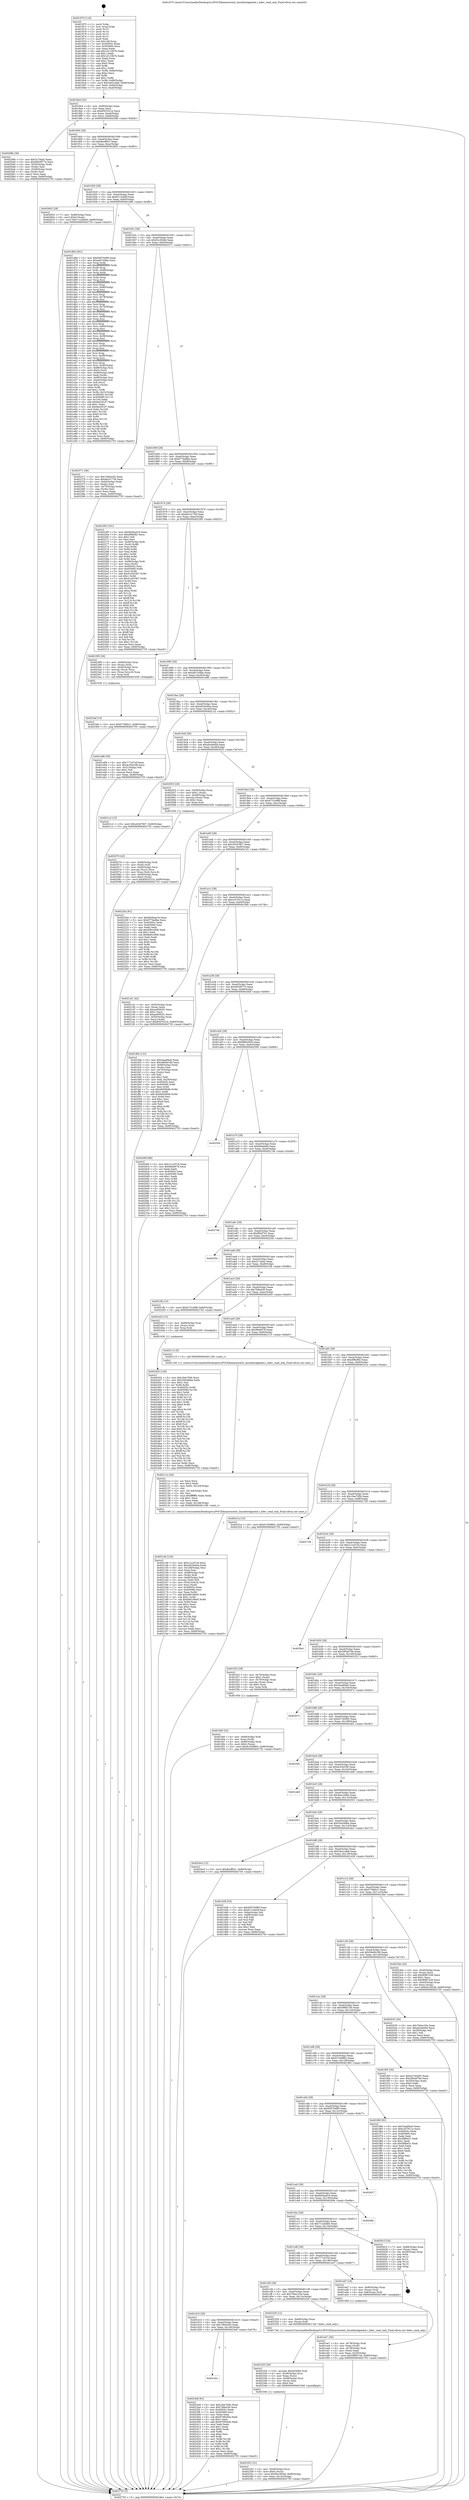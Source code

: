 digraph "0x401870" {
  label = "0x401870 (/mnt/c/Users/mathe/Desktop/tcc/POCII/binaries/extr_linuxblockgenhd.c_bdev_read_only_Final-ollvm.out::main(0))"
  labelloc = "t"
  node[shape=record]

  Entry [label="",width=0.3,height=0.3,shape=circle,fillcolor=black,style=filled]
  "0x4018e4" [label="{
     0x4018e4 [32]\l
     | [instrs]\l
     &nbsp;&nbsp;0x4018e4 \<+6\>: mov -0x90(%rbp),%eax\l
     &nbsp;&nbsp;0x4018ea \<+2\>: mov %eax,%ecx\l
     &nbsp;&nbsp;0x4018ec \<+6\>: sub $0x8503321b,%ecx\l
     &nbsp;&nbsp;0x4018f2 \<+6\>: mov %eax,-0xa4(%rbp)\l
     &nbsp;&nbsp;0x4018f8 \<+6\>: mov %ecx,-0xa8(%rbp)\l
     &nbsp;&nbsp;0x4018fe \<+6\>: je 000000000040209b \<main+0x82b\>\l
  }"]
  "0x40209b" [label="{
     0x40209b [36]\l
     | [instrs]\l
     &nbsp;&nbsp;0x40209b \<+5\>: mov $0x2c74adc,%eax\l
     &nbsp;&nbsp;0x4020a0 \<+5\>: mov $0xe654977e,%ecx\l
     &nbsp;&nbsp;0x4020a5 \<+4\>: mov -0x50(%rbp),%rdx\l
     &nbsp;&nbsp;0x4020a9 \<+2\>: mov (%rdx),%esi\l
     &nbsp;&nbsp;0x4020ab \<+4\>: mov -0x58(%rbp),%rdx\l
     &nbsp;&nbsp;0x4020af \<+2\>: cmp (%rdx),%esi\l
     &nbsp;&nbsp;0x4020b1 \<+3\>: cmovl %ecx,%eax\l
     &nbsp;&nbsp;0x4020b4 \<+6\>: mov %eax,-0x90(%rbp)\l
     &nbsp;&nbsp;0x4020ba \<+5\>: jmp 0000000000402755 \<main+0xee5\>\l
  }"]
  "0x401904" [label="{
     0x401904 [28]\l
     | [instrs]\l
     &nbsp;&nbsp;0x401904 \<+5\>: jmp 0000000000401909 \<main+0x99\>\l
     &nbsp;&nbsp;0x401909 \<+6\>: mov -0xa4(%rbp),%eax\l
     &nbsp;&nbsp;0x40190f \<+5\>: sub $0x8ecff5e1,%eax\l
     &nbsp;&nbsp;0x401914 \<+6\>: mov %eax,-0xac(%rbp)\l
     &nbsp;&nbsp;0x40191a \<+6\>: je 0000000000402603 \<main+0xd93\>\l
  }"]
  Exit [label="",width=0.3,height=0.3,shape=circle,fillcolor=black,style=filled,peripheries=2]
  "0x402603" [label="{
     0x402603 [28]\l
     | [instrs]\l
     &nbsp;&nbsp;0x402603 \<+7\>: mov -0x88(%rbp),%rax\l
     &nbsp;&nbsp;0x40260a \<+6\>: movl $0x0,(%rax)\l
     &nbsp;&nbsp;0x402610 \<+10\>: movl $0x71c2bb83,-0x90(%rbp)\l
     &nbsp;&nbsp;0x40261a \<+5\>: jmp 0000000000402755 \<main+0xee5\>\l
  }"]
  "0x401920" [label="{
     0x401920 [28]\l
     | [instrs]\l
     &nbsp;&nbsp;0x401920 \<+5\>: jmp 0000000000401925 \<main+0xb5\>\l
     &nbsp;&nbsp;0x401925 \<+6\>: mov -0xa4(%rbp),%eax\l
     &nbsp;&nbsp;0x40192b \<+5\>: sub $0x9115de0f,%eax\l
     &nbsp;&nbsp;0x401930 \<+6\>: mov %eax,-0xb0(%rbp)\l
     &nbsp;&nbsp;0x401936 \<+6\>: je 0000000000401d6b \<main+0x4fb\>\l
  }"]
  "0x402452" [label="{
     0x402452 [145]\l
     | [instrs]\l
     &nbsp;&nbsp;0x402452 \<+5\>: mov $0x1faa700b,%ecx\l
     &nbsp;&nbsp;0x402457 \<+5\>: mov $0x53dc9dba,%edx\l
     &nbsp;&nbsp;0x40245c \<+3\>: mov $0x1,%sil\l
     &nbsp;&nbsp;0x40245f \<+3\>: xor %r8d,%r8d\l
     &nbsp;&nbsp;0x402462 \<+8\>: mov 0x40505c,%r9d\l
     &nbsp;&nbsp;0x40246a \<+8\>: mov 0x405060,%r10d\l
     &nbsp;&nbsp;0x402472 \<+4\>: sub $0x1,%r8d\l
     &nbsp;&nbsp;0x402476 \<+3\>: mov %r9d,%r11d\l
     &nbsp;&nbsp;0x402479 \<+3\>: add %r8d,%r11d\l
     &nbsp;&nbsp;0x40247c \<+4\>: imul %r11d,%r9d\l
     &nbsp;&nbsp;0x402480 \<+4\>: and $0x1,%r9d\l
     &nbsp;&nbsp;0x402484 \<+4\>: cmp $0x0,%r9d\l
     &nbsp;&nbsp;0x402488 \<+3\>: sete %bl\l
     &nbsp;&nbsp;0x40248b \<+4\>: cmp $0xa,%r10d\l
     &nbsp;&nbsp;0x40248f \<+4\>: setl %r14b\l
     &nbsp;&nbsp;0x402493 \<+3\>: mov %bl,%r15b\l
     &nbsp;&nbsp;0x402496 \<+4\>: xor $0xff,%r15b\l
     &nbsp;&nbsp;0x40249a \<+3\>: mov %r14b,%r12b\l
     &nbsp;&nbsp;0x40249d \<+4\>: xor $0xff,%r12b\l
     &nbsp;&nbsp;0x4024a1 \<+4\>: xor $0x0,%sil\l
     &nbsp;&nbsp;0x4024a5 \<+3\>: mov %r15b,%r13b\l
     &nbsp;&nbsp;0x4024a8 \<+4\>: and $0x0,%r13b\l
     &nbsp;&nbsp;0x4024ac \<+3\>: and %sil,%bl\l
     &nbsp;&nbsp;0x4024af \<+3\>: mov %r12b,%al\l
     &nbsp;&nbsp;0x4024b2 \<+2\>: and $0x0,%al\l
     &nbsp;&nbsp;0x4024b4 \<+3\>: and %sil,%r14b\l
     &nbsp;&nbsp;0x4024b7 \<+3\>: or %bl,%r13b\l
     &nbsp;&nbsp;0x4024ba \<+3\>: or %r14b,%al\l
     &nbsp;&nbsp;0x4024bd \<+3\>: xor %al,%r13b\l
     &nbsp;&nbsp;0x4024c0 \<+3\>: or %r12b,%r15b\l
     &nbsp;&nbsp;0x4024c3 \<+4\>: xor $0xff,%r15b\l
     &nbsp;&nbsp;0x4024c7 \<+4\>: or $0x0,%sil\l
     &nbsp;&nbsp;0x4024cb \<+3\>: and %sil,%r15b\l
     &nbsp;&nbsp;0x4024ce \<+3\>: or %r15b,%r13b\l
     &nbsp;&nbsp;0x4024d1 \<+4\>: test $0x1,%r13b\l
     &nbsp;&nbsp;0x4024d5 \<+3\>: cmovne %edx,%ecx\l
     &nbsp;&nbsp;0x4024d8 \<+6\>: mov %ecx,-0x90(%rbp)\l
     &nbsp;&nbsp;0x4024de \<+5\>: jmp 0000000000402755 \<main+0xee5\>\l
  }"]
  "0x401d6b" [label="{
     0x401d6b [301]\l
     | [instrs]\l
     &nbsp;&nbsp;0x401d6b \<+5\>: mov $0x65670d99,%eax\l
     &nbsp;&nbsp;0x401d70 \<+5\>: mov $0xa837d4be,%ecx\l
     &nbsp;&nbsp;0x401d75 \<+3\>: mov %rsp,%rdx\l
     &nbsp;&nbsp;0x401d78 \<+4\>: add $0xfffffffffffffff0,%rdx\l
     &nbsp;&nbsp;0x401d7c \<+3\>: mov %rdx,%rsp\l
     &nbsp;&nbsp;0x401d7f \<+7\>: mov %rdx,-0x88(%rbp)\l
     &nbsp;&nbsp;0x401d86 \<+3\>: mov %rsp,%rdx\l
     &nbsp;&nbsp;0x401d89 \<+4\>: add $0xfffffffffffffff0,%rdx\l
     &nbsp;&nbsp;0x401d8d \<+3\>: mov %rdx,%rsp\l
     &nbsp;&nbsp;0x401d90 \<+3\>: mov %rsp,%rsi\l
     &nbsp;&nbsp;0x401d93 \<+4\>: add $0xfffffffffffffff0,%rsi\l
     &nbsp;&nbsp;0x401d97 \<+3\>: mov %rsi,%rsp\l
     &nbsp;&nbsp;0x401d9a \<+4\>: mov %rsi,-0x80(%rbp)\l
     &nbsp;&nbsp;0x401d9e \<+3\>: mov %rsp,%rsi\l
     &nbsp;&nbsp;0x401da1 \<+4\>: add $0xfffffffffffffff0,%rsi\l
     &nbsp;&nbsp;0x401da5 \<+3\>: mov %rsi,%rsp\l
     &nbsp;&nbsp;0x401da8 \<+4\>: mov %rsi,-0x78(%rbp)\l
     &nbsp;&nbsp;0x401dac \<+3\>: mov %rsp,%rsi\l
     &nbsp;&nbsp;0x401daf \<+4\>: add $0xfffffffffffffff0,%rsi\l
     &nbsp;&nbsp;0x401db3 \<+3\>: mov %rsi,%rsp\l
     &nbsp;&nbsp;0x401db6 \<+4\>: mov %rsi,-0x70(%rbp)\l
     &nbsp;&nbsp;0x401dba \<+3\>: mov %rsp,%rsi\l
     &nbsp;&nbsp;0x401dbd \<+4\>: add $0xfffffffffffffff0,%rsi\l
     &nbsp;&nbsp;0x401dc1 \<+3\>: mov %rsi,%rsp\l
     &nbsp;&nbsp;0x401dc4 \<+4\>: mov %rsi,-0x68(%rbp)\l
     &nbsp;&nbsp;0x401dc8 \<+3\>: mov %rsp,%rsi\l
     &nbsp;&nbsp;0x401dcb \<+4\>: add $0xfffffffffffffff0,%rsi\l
     &nbsp;&nbsp;0x401dcf \<+3\>: mov %rsi,%rsp\l
     &nbsp;&nbsp;0x401dd2 \<+4\>: mov %rsi,-0x60(%rbp)\l
     &nbsp;&nbsp;0x401dd6 \<+3\>: mov %rsp,%rsi\l
     &nbsp;&nbsp;0x401dd9 \<+4\>: add $0xfffffffffffffff0,%rsi\l
     &nbsp;&nbsp;0x401ddd \<+3\>: mov %rsi,%rsp\l
     &nbsp;&nbsp;0x401de0 \<+4\>: mov %rsi,-0x58(%rbp)\l
     &nbsp;&nbsp;0x401de4 \<+3\>: mov %rsp,%rsi\l
     &nbsp;&nbsp;0x401de7 \<+4\>: add $0xfffffffffffffff0,%rsi\l
     &nbsp;&nbsp;0x401deb \<+3\>: mov %rsi,%rsp\l
     &nbsp;&nbsp;0x401dee \<+4\>: mov %rsi,-0x50(%rbp)\l
     &nbsp;&nbsp;0x401df2 \<+3\>: mov %rsp,%rsi\l
     &nbsp;&nbsp;0x401df5 \<+4\>: add $0xfffffffffffffff0,%rsi\l
     &nbsp;&nbsp;0x401df9 \<+3\>: mov %rsi,%rsp\l
     &nbsp;&nbsp;0x401dfc \<+4\>: mov %rsi,-0x48(%rbp)\l
     &nbsp;&nbsp;0x401e00 \<+3\>: mov %rsp,%rsi\l
     &nbsp;&nbsp;0x401e03 \<+4\>: add $0xfffffffffffffff0,%rsi\l
     &nbsp;&nbsp;0x401e07 \<+3\>: mov %rsi,%rsp\l
     &nbsp;&nbsp;0x401e0a \<+4\>: mov %rsi,-0x40(%rbp)\l
     &nbsp;&nbsp;0x401e0e \<+7\>: mov -0x88(%rbp),%rsi\l
     &nbsp;&nbsp;0x401e15 \<+6\>: movl $0x0,(%rsi)\l
     &nbsp;&nbsp;0x401e1b \<+6\>: mov -0x94(%rbp),%edi\l
     &nbsp;&nbsp;0x401e21 \<+2\>: mov %edi,(%rdx)\l
     &nbsp;&nbsp;0x401e23 \<+4\>: mov -0x80(%rbp),%rsi\l
     &nbsp;&nbsp;0x401e27 \<+7\>: mov -0xa0(%rbp),%r8\l
     &nbsp;&nbsp;0x401e2e \<+3\>: mov %r8,(%rsi)\l
     &nbsp;&nbsp;0x401e31 \<+3\>: cmpl $0x2,(%rdx)\l
     &nbsp;&nbsp;0x401e34 \<+4\>: setne %r9b\l
     &nbsp;&nbsp;0x401e38 \<+4\>: and $0x1,%r9b\l
     &nbsp;&nbsp;0x401e3c \<+4\>: mov %r9b,-0x31(%rbp)\l
     &nbsp;&nbsp;0x401e40 \<+8\>: mov 0x40505c,%r10d\l
     &nbsp;&nbsp;0x401e48 \<+8\>: mov 0x405060,%r11d\l
     &nbsp;&nbsp;0x401e50 \<+3\>: mov %r10d,%ebx\l
     &nbsp;&nbsp;0x401e53 \<+6\>: add $0xfee291d7,%ebx\l
     &nbsp;&nbsp;0x401e59 \<+3\>: sub $0x1,%ebx\l
     &nbsp;&nbsp;0x401e5c \<+6\>: sub $0xfee291d7,%ebx\l
     &nbsp;&nbsp;0x401e62 \<+4\>: imul %ebx,%r10d\l
     &nbsp;&nbsp;0x401e66 \<+4\>: and $0x1,%r10d\l
     &nbsp;&nbsp;0x401e6a \<+4\>: cmp $0x0,%r10d\l
     &nbsp;&nbsp;0x401e6e \<+4\>: sete %r9b\l
     &nbsp;&nbsp;0x401e72 \<+4\>: cmp $0xa,%r11d\l
     &nbsp;&nbsp;0x401e76 \<+4\>: setl %r14b\l
     &nbsp;&nbsp;0x401e7a \<+3\>: mov %r9b,%r15b\l
     &nbsp;&nbsp;0x401e7d \<+3\>: and %r14b,%r15b\l
     &nbsp;&nbsp;0x401e80 \<+3\>: xor %r14b,%r9b\l
     &nbsp;&nbsp;0x401e83 \<+3\>: or %r9b,%r15b\l
     &nbsp;&nbsp;0x401e86 \<+4\>: test $0x1,%r15b\l
     &nbsp;&nbsp;0x401e8a \<+3\>: cmovne %ecx,%eax\l
     &nbsp;&nbsp;0x401e8d \<+6\>: mov %eax,-0x90(%rbp)\l
     &nbsp;&nbsp;0x401e93 \<+5\>: jmp 0000000000402755 \<main+0xee5\>\l
  }"]
  "0x40193c" [label="{
     0x40193c [28]\l
     | [instrs]\l
     &nbsp;&nbsp;0x40193c \<+5\>: jmp 0000000000401941 \<main+0xd1\>\l
     &nbsp;&nbsp;0x401941 \<+6\>: mov -0xa4(%rbp),%eax\l
     &nbsp;&nbsp;0x401947 \<+5\>: sub $0x92c3f2dd,%eax\l
     &nbsp;&nbsp;0x40194c \<+6\>: mov %eax,-0xb4(%rbp)\l
     &nbsp;&nbsp;0x401952 \<+6\>: je 0000000000402371 \<main+0xb01\>\l
  }"]
  "0x401d2c" [label="{
     0x401d2c\l
  }", style=dashed]
  "0x402371" [label="{
     0x402371 [36]\l
     | [instrs]\l
     &nbsp;&nbsp;0x402371 \<+5\>: mov $0x7df44c65,%eax\l
     &nbsp;&nbsp;0x402376 \<+5\>: mov $0x9ec51739,%ecx\l
     &nbsp;&nbsp;0x40237b \<+4\>: mov -0x40(%rbp),%rdx\l
     &nbsp;&nbsp;0x40237f \<+2\>: mov (%rdx),%esi\l
     &nbsp;&nbsp;0x402381 \<+4\>: mov -0x70(%rbp),%rdx\l
     &nbsp;&nbsp;0x402385 \<+2\>: cmp (%rdx),%esi\l
     &nbsp;&nbsp;0x402387 \<+3\>: cmovl %ecx,%eax\l
     &nbsp;&nbsp;0x40238a \<+6\>: mov %eax,-0x90(%rbp)\l
     &nbsp;&nbsp;0x402390 \<+5\>: jmp 0000000000402755 \<main+0xee5\>\l
  }"]
  "0x401958" [label="{
     0x401958 [28]\l
     | [instrs]\l
     &nbsp;&nbsp;0x401958 \<+5\>: jmp 000000000040195d \<main+0xed\>\l
     &nbsp;&nbsp;0x40195d \<+6\>: mov -0xa4(%rbp),%eax\l
     &nbsp;&nbsp;0x401963 \<+5\>: sub $0x977ba8be,%eax\l
     &nbsp;&nbsp;0x401968 \<+6\>: mov %eax,-0xb8(%rbp)\l
     &nbsp;&nbsp;0x40196e \<+6\>: je 0000000000402265 \<main+0x9f5\>\l
  }"]
  "0x4023e8" [label="{
     0x4023e8 [91]\l
     | [instrs]\l
     &nbsp;&nbsp;0x4023e8 \<+5\>: mov $0x1faa700b,%eax\l
     &nbsp;&nbsp;0x4023ed \<+5\>: mov $0x7b8e436,%ecx\l
     &nbsp;&nbsp;0x4023f2 \<+7\>: mov 0x40505c,%edx\l
     &nbsp;&nbsp;0x4023f9 \<+7\>: mov 0x405060,%esi\l
     &nbsp;&nbsp;0x402400 \<+2\>: mov %edx,%edi\l
     &nbsp;&nbsp;0x402402 \<+6\>: sub $0x8709c65e,%edi\l
     &nbsp;&nbsp;0x402408 \<+3\>: sub $0x1,%edi\l
     &nbsp;&nbsp;0x40240b \<+6\>: add $0x8709c65e,%edi\l
     &nbsp;&nbsp;0x402411 \<+3\>: imul %edi,%edx\l
     &nbsp;&nbsp;0x402414 \<+3\>: and $0x1,%edx\l
     &nbsp;&nbsp;0x402417 \<+3\>: cmp $0x0,%edx\l
     &nbsp;&nbsp;0x40241a \<+4\>: sete %r8b\l
     &nbsp;&nbsp;0x40241e \<+3\>: cmp $0xa,%esi\l
     &nbsp;&nbsp;0x402421 \<+4\>: setl %r9b\l
     &nbsp;&nbsp;0x402425 \<+3\>: mov %r8b,%r10b\l
     &nbsp;&nbsp;0x402428 \<+3\>: and %r9b,%r10b\l
     &nbsp;&nbsp;0x40242b \<+3\>: xor %r9b,%r8b\l
     &nbsp;&nbsp;0x40242e \<+3\>: or %r8b,%r10b\l
     &nbsp;&nbsp;0x402431 \<+4\>: test $0x1,%r10b\l
     &nbsp;&nbsp;0x402435 \<+3\>: cmovne %ecx,%eax\l
     &nbsp;&nbsp;0x402438 \<+6\>: mov %eax,-0x90(%rbp)\l
     &nbsp;&nbsp;0x40243e \<+5\>: jmp 0000000000402755 \<main+0xee5\>\l
  }"]
  "0x402265" [label="{
     0x402265 [181]\l
     | [instrs]\l
     &nbsp;&nbsp;0x402265 \<+5\>: mov $0x6b5ba418,%eax\l
     &nbsp;&nbsp;0x40226a \<+5\>: mov $0xd98cf92,%ecx\l
     &nbsp;&nbsp;0x40226f \<+2\>: mov $0x1,%dl\l
     &nbsp;&nbsp;0x402271 \<+2\>: xor %esi,%esi\l
     &nbsp;&nbsp;0x402273 \<+4\>: mov -0x60(%rbp),%rdi\l
     &nbsp;&nbsp;0x402277 \<+3\>: mov (%rdi),%r8d\l
     &nbsp;&nbsp;0x40227a \<+3\>: mov %esi,%r9d\l
     &nbsp;&nbsp;0x40227d \<+3\>: sub %r8d,%r9d\l
     &nbsp;&nbsp;0x402280 \<+3\>: mov %esi,%r8d\l
     &nbsp;&nbsp;0x402283 \<+4\>: sub $0x1,%r8d\l
     &nbsp;&nbsp;0x402287 \<+3\>: add %r8d,%r9d\l
     &nbsp;&nbsp;0x40228a \<+3\>: sub %r9d,%esi\l
     &nbsp;&nbsp;0x40228d \<+4\>: mov -0x60(%rbp),%rdi\l
     &nbsp;&nbsp;0x402291 \<+2\>: mov %esi,(%rdi)\l
     &nbsp;&nbsp;0x402293 \<+7\>: mov 0x40505c,%esi\l
     &nbsp;&nbsp;0x40229a \<+8\>: mov 0x405060,%r8d\l
     &nbsp;&nbsp;0x4022a2 \<+3\>: mov %esi,%r9d\l
     &nbsp;&nbsp;0x4022a5 \<+7\>: add $0x41e033b7,%r9d\l
     &nbsp;&nbsp;0x4022ac \<+4\>: sub $0x1,%r9d\l
     &nbsp;&nbsp;0x4022b0 \<+7\>: sub $0x41e033b7,%r9d\l
     &nbsp;&nbsp;0x4022b7 \<+4\>: imul %r9d,%esi\l
     &nbsp;&nbsp;0x4022bb \<+3\>: and $0x1,%esi\l
     &nbsp;&nbsp;0x4022be \<+3\>: cmp $0x0,%esi\l
     &nbsp;&nbsp;0x4022c1 \<+4\>: sete %r10b\l
     &nbsp;&nbsp;0x4022c5 \<+4\>: cmp $0xa,%r8d\l
     &nbsp;&nbsp;0x4022c9 \<+4\>: setl %r11b\l
     &nbsp;&nbsp;0x4022cd \<+3\>: mov %r10b,%bl\l
     &nbsp;&nbsp;0x4022d0 \<+3\>: xor $0xff,%bl\l
     &nbsp;&nbsp;0x4022d3 \<+3\>: mov %r11b,%r14b\l
     &nbsp;&nbsp;0x4022d6 \<+4\>: xor $0xff,%r14b\l
     &nbsp;&nbsp;0x4022da \<+3\>: xor $0x0,%dl\l
     &nbsp;&nbsp;0x4022dd \<+3\>: mov %bl,%r15b\l
     &nbsp;&nbsp;0x4022e0 \<+4\>: and $0x0,%r15b\l
     &nbsp;&nbsp;0x4022e4 \<+3\>: and %dl,%r10b\l
     &nbsp;&nbsp;0x4022e7 \<+3\>: mov %r14b,%r12b\l
     &nbsp;&nbsp;0x4022ea \<+4\>: and $0x0,%r12b\l
     &nbsp;&nbsp;0x4022ee \<+3\>: and %dl,%r11b\l
     &nbsp;&nbsp;0x4022f1 \<+3\>: or %r10b,%r15b\l
     &nbsp;&nbsp;0x4022f4 \<+3\>: or %r11b,%r12b\l
     &nbsp;&nbsp;0x4022f7 \<+3\>: xor %r12b,%r15b\l
     &nbsp;&nbsp;0x4022fa \<+3\>: or %r14b,%bl\l
     &nbsp;&nbsp;0x4022fd \<+3\>: xor $0xff,%bl\l
     &nbsp;&nbsp;0x402300 \<+3\>: or $0x0,%dl\l
     &nbsp;&nbsp;0x402303 \<+2\>: and %dl,%bl\l
     &nbsp;&nbsp;0x402305 \<+3\>: or %bl,%r15b\l
     &nbsp;&nbsp;0x402308 \<+4\>: test $0x1,%r15b\l
     &nbsp;&nbsp;0x40230c \<+3\>: cmovne %ecx,%eax\l
     &nbsp;&nbsp;0x40230f \<+6\>: mov %eax,-0x90(%rbp)\l
     &nbsp;&nbsp;0x402315 \<+5\>: jmp 0000000000402755 \<main+0xee5\>\l
  }"]
  "0x401974" [label="{
     0x401974 [28]\l
     | [instrs]\l
     &nbsp;&nbsp;0x401974 \<+5\>: jmp 0000000000401979 \<main+0x109\>\l
     &nbsp;&nbsp;0x401979 \<+6\>: mov -0xa4(%rbp),%eax\l
     &nbsp;&nbsp;0x40197f \<+5\>: sub $0x9ec51739,%eax\l
     &nbsp;&nbsp;0x401984 \<+6\>: mov %eax,-0xbc(%rbp)\l
     &nbsp;&nbsp;0x40198a \<+6\>: je 0000000000402395 \<main+0xb25\>\l
  }"]
  "0x4023af" [label="{
     0x4023af [15]\l
     | [instrs]\l
     &nbsp;&nbsp;0x4023af \<+10\>: movl $0x573febc1,-0x90(%rbp)\l
     &nbsp;&nbsp;0x4023b9 \<+5\>: jmp 0000000000402755 \<main+0xee5\>\l
  }"]
  "0x402395" [label="{
     0x402395 [26]\l
     | [instrs]\l
     &nbsp;&nbsp;0x402395 \<+4\>: mov -0x68(%rbp),%rax\l
     &nbsp;&nbsp;0x402399 \<+3\>: mov (%rax),%rax\l
     &nbsp;&nbsp;0x40239c \<+4\>: mov -0x40(%rbp),%rcx\l
     &nbsp;&nbsp;0x4023a0 \<+3\>: movslq (%rcx),%rcx\l
     &nbsp;&nbsp;0x4023a3 \<+4\>: mov (%rax,%rcx,8),%rax\l
     &nbsp;&nbsp;0x4023a7 \<+3\>: mov %rax,%rdi\l
     &nbsp;&nbsp;0x4023aa \<+5\>: call 0000000000401030 \<free@plt\>\l
     | [calls]\l
     &nbsp;&nbsp;0x401030 \{1\} (unknown)\l
  }"]
  "0x401990" [label="{
     0x401990 [28]\l
     | [instrs]\l
     &nbsp;&nbsp;0x401990 \<+5\>: jmp 0000000000401995 \<main+0x125\>\l
     &nbsp;&nbsp;0x401995 \<+6\>: mov -0xa4(%rbp),%eax\l
     &nbsp;&nbsp;0x40199b \<+5\>: sub $0xa837d4be,%eax\l
     &nbsp;&nbsp;0x4019a0 \<+6\>: mov %eax,-0xc0(%rbp)\l
     &nbsp;&nbsp;0x4019a6 \<+6\>: je 0000000000401e98 \<main+0x628\>\l
  }"]
  "0x402352" [label="{
     0x402352 [31]\l
     | [instrs]\l
     &nbsp;&nbsp;0x402352 \<+4\>: mov -0x40(%rbp),%rcx\l
     &nbsp;&nbsp;0x402356 \<+6\>: movl $0x0,(%rcx)\l
     &nbsp;&nbsp;0x40235c \<+10\>: movl $0x92c3f2dd,-0x90(%rbp)\l
     &nbsp;&nbsp;0x402366 \<+6\>: mov %eax,-0x14c(%rbp)\l
     &nbsp;&nbsp;0x40236c \<+5\>: jmp 0000000000402755 \<main+0xee5\>\l
  }"]
  "0x401e98" [label="{
     0x401e98 [30]\l
     | [instrs]\l
     &nbsp;&nbsp;0x401e98 \<+5\>: mov $0x777cb7ef,%eax\l
     &nbsp;&nbsp;0x401e9d \<+5\>: mov $0x4c55e338,%ecx\l
     &nbsp;&nbsp;0x401ea2 \<+3\>: mov -0x31(%rbp),%dl\l
     &nbsp;&nbsp;0x401ea5 \<+3\>: test $0x1,%dl\l
     &nbsp;&nbsp;0x401ea8 \<+3\>: cmovne %ecx,%eax\l
     &nbsp;&nbsp;0x401eab \<+6\>: mov %eax,-0x90(%rbp)\l
     &nbsp;&nbsp;0x401eb1 \<+5\>: jmp 0000000000402755 \<main+0xee5\>\l
  }"]
  "0x4019ac" [label="{
     0x4019ac [28]\l
     | [instrs]\l
     &nbsp;&nbsp;0x4019ac \<+5\>: jmp 00000000004019b1 \<main+0x141\>\l
     &nbsp;&nbsp;0x4019b1 \<+6\>: mov -0xa4(%rbp),%eax\l
     &nbsp;&nbsp;0x4019b7 \<+5\>: sub $0xa925e64a,%eax\l
     &nbsp;&nbsp;0x4019bc \<+6\>: mov %eax,-0xc4(%rbp)\l
     &nbsp;&nbsp;0x4019c2 \<+6\>: je 00000000004021c2 \<main+0x952\>\l
  }"]
  "0x402335" [label="{
     0x402335 [29]\l
     | [instrs]\l
     &nbsp;&nbsp;0x402335 \<+10\>: movabs $0x4030b6,%rdi\l
     &nbsp;&nbsp;0x40233f \<+4\>: mov -0x48(%rbp),%rcx\l
     &nbsp;&nbsp;0x402343 \<+2\>: mov %eax,(%rcx)\l
     &nbsp;&nbsp;0x402345 \<+4\>: mov -0x48(%rbp),%rcx\l
     &nbsp;&nbsp;0x402349 \<+2\>: mov (%rcx),%esi\l
     &nbsp;&nbsp;0x40234b \<+2\>: mov $0x0,%al\l
     &nbsp;&nbsp;0x40234d \<+5\>: call 0000000000401040 \<printf@plt\>\l
     | [calls]\l
     &nbsp;&nbsp;0x401040 \{1\} (unknown)\l
  }"]
  "0x4021c2" [label="{
     0x4021c2 [15]\l
     | [instrs]\l
     &nbsp;&nbsp;0x4021c2 \<+10\>: movl $0xc63d7807,-0x90(%rbp)\l
     &nbsp;&nbsp;0x4021cc \<+5\>: jmp 0000000000402755 \<main+0xee5\>\l
  }"]
  "0x4019c8" [label="{
     0x4019c8 [28]\l
     | [instrs]\l
     &nbsp;&nbsp;0x4019c8 \<+5\>: jmp 00000000004019cd \<main+0x15d\>\l
     &nbsp;&nbsp;0x4019cd \<+6\>: mov -0xa4(%rbp),%eax\l
     &nbsp;&nbsp;0x4019d3 \<+5\>: sub $0xabce0e0d,%eax\l
     &nbsp;&nbsp;0x4019d8 \<+6\>: mov %eax,-0xc8(%rbp)\l
     &nbsp;&nbsp;0x4019de \<+6\>: je 0000000000402053 \<main+0x7e3\>\l
  }"]
  "0x401d10" [label="{
     0x401d10 [28]\l
     | [instrs]\l
     &nbsp;&nbsp;0x401d10 \<+5\>: jmp 0000000000401d15 \<main+0x4a5\>\l
     &nbsp;&nbsp;0x401d15 \<+6\>: mov -0xa4(%rbp),%eax\l
     &nbsp;&nbsp;0x401d1b \<+5\>: sub $0x7df44c65,%eax\l
     &nbsp;&nbsp;0x401d20 \<+6\>: mov %eax,-0x140(%rbp)\l
     &nbsp;&nbsp;0x401d26 \<+6\>: je 00000000004023e8 \<main+0xb78\>\l
  }"]
  "0x402053" [label="{
     0x402053 [29]\l
     | [instrs]\l
     &nbsp;&nbsp;0x402053 \<+4\>: mov -0x58(%rbp),%rax\l
     &nbsp;&nbsp;0x402057 \<+6\>: movl $0x1,(%rax)\l
     &nbsp;&nbsp;0x40205d \<+4\>: mov -0x58(%rbp),%rax\l
     &nbsp;&nbsp;0x402061 \<+3\>: movslq (%rax),%rax\l
     &nbsp;&nbsp;0x402064 \<+4\>: shl $0x2,%rax\l
     &nbsp;&nbsp;0x402068 \<+3\>: mov %rax,%rdi\l
     &nbsp;&nbsp;0x40206b \<+5\>: call 0000000000401050 \<malloc@plt\>\l
     | [calls]\l
     &nbsp;&nbsp;0x401050 \{1\} (unknown)\l
  }"]
  "0x4019e4" [label="{
     0x4019e4 [28]\l
     | [instrs]\l
     &nbsp;&nbsp;0x4019e4 \<+5\>: jmp 00000000004019e9 \<main+0x179\>\l
     &nbsp;&nbsp;0x4019e9 \<+6\>: mov -0xa4(%rbp),%eax\l
     &nbsp;&nbsp;0x4019ef \<+5\>: sub $0xb731e88f,%eax\l
     &nbsp;&nbsp;0x4019f4 \<+6\>: mov %eax,-0xcc(%rbp)\l
     &nbsp;&nbsp;0x4019fa \<+6\>: je 000000000040220a \<main+0x99a\>\l
  }"]
  "0x402329" [label="{
     0x402329 [12]\l
     | [instrs]\l
     &nbsp;&nbsp;0x402329 \<+4\>: mov -0x68(%rbp),%rax\l
     &nbsp;&nbsp;0x40232d \<+3\>: mov (%rax),%rdi\l
     &nbsp;&nbsp;0x402330 \<+5\>: call 00000000004017a0 \<bdev_read_only\>\l
     | [calls]\l
     &nbsp;&nbsp;0x4017a0 \{1\} (/mnt/c/Users/mathe/Desktop/tcc/POCII/binaries/extr_linuxblockgenhd.c_bdev_read_only_Final-ollvm.out::bdev_read_only)\l
  }"]
  "0x40220a" [label="{
     0x40220a [91]\l
     | [instrs]\l
     &nbsp;&nbsp;0x40220a \<+5\>: mov $0x6b5ba418,%eax\l
     &nbsp;&nbsp;0x40220f \<+5\>: mov $0x977ba8be,%ecx\l
     &nbsp;&nbsp;0x402214 \<+7\>: mov 0x40505c,%edx\l
     &nbsp;&nbsp;0x40221b \<+7\>: mov 0x405060,%esi\l
     &nbsp;&nbsp;0x402222 \<+2\>: mov %edx,%edi\l
     &nbsp;&nbsp;0x402224 \<+6\>: add $0x8d0cc906,%edi\l
     &nbsp;&nbsp;0x40222a \<+3\>: sub $0x1,%edi\l
     &nbsp;&nbsp;0x40222d \<+6\>: sub $0x8d0cc906,%edi\l
     &nbsp;&nbsp;0x402233 \<+3\>: imul %edi,%edx\l
     &nbsp;&nbsp;0x402236 \<+3\>: and $0x1,%edx\l
     &nbsp;&nbsp;0x402239 \<+3\>: cmp $0x0,%edx\l
     &nbsp;&nbsp;0x40223c \<+4\>: sete %r8b\l
     &nbsp;&nbsp;0x402240 \<+3\>: cmp $0xa,%esi\l
     &nbsp;&nbsp;0x402243 \<+4\>: setl %r9b\l
     &nbsp;&nbsp;0x402247 \<+3\>: mov %r8b,%r10b\l
     &nbsp;&nbsp;0x40224a \<+3\>: and %r9b,%r10b\l
     &nbsp;&nbsp;0x40224d \<+3\>: xor %r9b,%r8b\l
     &nbsp;&nbsp;0x402250 \<+3\>: or %r8b,%r10b\l
     &nbsp;&nbsp;0x402253 \<+4\>: test $0x1,%r10b\l
     &nbsp;&nbsp;0x402257 \<+3\>: cmovne %ecx,%eax\l
     &nbsp;&nbsp;0x40225a \<+6\>: mov %eax,-0x90(%rbp)\l
     &nbsp;&nbsp;0x402260 \<+5\>: jmp 0000000000402755 \<main+0xee5\>\l
  }"]
  "0x401a00" [label="{
     0x401a00 [28]\l
     | [instrs]\l
     &nbsp;&nbsp;0x401a00 \<+5\>: jmp 0000000000401a05 \<main+0x195\>\l
     &nbsp;&nbsp;0x401a05 \<+6\>: mov -0xa4(%rbp),%eax\l
     &nbsp;&nbsp;0x401a0b \<+5\>: sub $0xc63d7807,%eax\l
     &nbsp;&nbsp;0x401a10 \<+6\>: mov %eax,-0xd0(%rbp)\l
     &nbsp;&nbsp;0x401a16 \<+6\>: je 00000000004021d1 \<main+0x961\>\l
  }"]
  "0x402146" [label="{
     0x402146 [124]\l
     | [instrs]\l
     &nbsp;&nbsp;0x402146 \<+5\>: mov $0x21ccd7c6,%ecx\l
     &nbsp;&nbsp;0x40214b \<+5\>: mov $0xa925e64a,%edx\l
     &nbsp;&nbsp;0x402150 \<+6\>: mov -0x148(%rbp),%esi\l
     &nbsp;&nbsp;0x402156 \<+3\>: imul %eax,%esi\l
     &nbsp;&nbsp;0x402159 \<+4\>: mov -0x68(%rbp),%rdi\l
     &nbsp;&nbsp;0x40215d \<+3\>: mov (%rdi),%rdi\l
     &nbsp;&nbsp;0x402160 \<+4\>: mov -0x60(%rbp),%r8\l
     &nbsp;&nbsp;0x402164 \<+3\>: movslq (%r8),%r8\l
     &nbsp;&nbsp;0x402167 \<+4\>: mov (%rdi,%r8,8),%rdi\l
     &nbsp;&nbsp;0x40216b \<+2\>: mov %esi,(%rdi)\l
     &nbsp;&nbsp;0x40216d \<+7\>: mov 0x40505c,%eax\l
     &nbsp;&nbsp;0x402174 \<+7\>: mov 0x405060,%esi\l
     &nbsp;&nbsp;0x40217b \<+3\>: mov %eax,%r9d\l
     &nbsp;&nbsp;0x40217e \<+7\>: add $0xb9018b05,%r9d\l
     &nbsp;&nbsp;0x402185 \<+4\>: sub $0x1,%r9d\l
     &nbsp;&nbsp;0x402189 \<+7\>: sub $0xb9018b05,%r9d\l
     &nbsp;&nbsp;0x402190 \<+4\>: imul %r9d,%eax\l
     &nbsp;&nbsp;0x402194 \<+3\>: and $0x1,%eax\l
     &nbsp;&nbsp;0x402197 \<+3\>: cmp $0x0,%eax\l
     &nbsp;&nbsp;0x40219a \<+4\>: sete %r10b\l
     &nbsp;&nbsp;0x40219e \<+3\>: cmp $0xa,%esi\l
     &nbsp;&nbsp;0x4021a1 \<+4\>: setl %r11b\l
     &nbsp;&nbsp;0x4021a5 \<+3\>: mov %r10b,%bl\l
     &nbsp;&nbsp;0x4021a8 \<+3\>: and %r11b,%bl\l
     &nbsp;&nbsp;0x4021ab \<+3\>: xor %r11b,%r10b\l
     &nbsp;&nbsp;0x4021ae \<+3\>: or %r10b,%bl\l
     &nbsp;&nbsp;0x4021b1 \<+3\>: test $0x1,%bl\l
     &nbsp;&nbsp;0x4021b4 \<+3\>: cmovne %edx,%ecx\l
     &nbsp;&nbsp;0x4021b7 \<+6\>: mov %ecx,-0x90(%rbp)\l
     &nbsp;&nbsp;0x4021bd \<+5\>: jmp 0000000000402755 \<main+0xee5\>\l
  }"]
  "0x4021d1" [label="{
     0x4021d1 [42]\l
     | [instrs]\l
     &nbsp;&nbsp;0x4021d1 \<+4\>: mov -0x50(%rbp),%rax\l
     &nbsp;&nbsp;0x4021d5 \<+2\>: mov (%rax),%ecx\l
     &nbsp;&nbsp;0x4021d7 \<+6\>: add $0xae5062f1,%ecx\l
     &nbsp;&nbsp;0x4021dd \<+3\>: add $0x1,%ecx\l
     &nbsp;&nbsp;0x4021e0 \<+6\>: sub $0xae5062f1,%ecx\l
     &nbsp;&nbsp;0x4021e6 \<+4\>: mov -0x50(%rbp),%rax\l
     &nbsp;&nbsp;0x4021ea \<+2\>: mov %ecx,(%rax)\l
     &nbsp;&nbsp;0x4021ec \<+10\>: movl $0x8503321b,-0x90(%rbp)\l
     &nbsp;&nbsp;0x4021f6 \<+5\>: jmp 0000000000402755 \<main+0xee5\>\l
  }"]
  "0x401a1c" [label="{
     0x401a1c [28]\l
     | [instrs]\l
     &nbsp;&nbsp;0x401a1c \<+5\>: jmp 0000000000401a21 \<main+0x1b1\>\l
     &nbsp;&nbsp;0x401a21 \<+6\>: mov -0xa4(%rbp),%eax\l
     &nbsp;&nbsp;0x401a27 \<+5\>: sub $0xcc07911a,%eax\l
     &nbsp;&nbsp;0x401a2c \<+6\>: mov %eax,-0xd4(%rbp)\l
     &nbsp;&nbsp;0x401a32 \<+6\>: je 0000000000401fbb \<main+0x74b\>\l
  }"]
  "0x40211a" [label="{
     0x40211a [44]\l
     | [instrs]\l
     &nbsp;&nbsp;0x40211a \<+2\>: xor %ecx,%ecx\l
     &nbsp;&nbsp;0x40211c \<+5\>: mov $0x2,%edx\l
     &nbsp;&nbsp;0x402121 \<+6\>: mov %edx,-0x144(%rbp)\l
     &nbsp;&nbsp;0x402127 \<+1\>: cltd\l
     &nbsp;&nbsp;0x402128 \<+6\>: mov -0x144(%rbp),%esi\l
     &nbsp;&nbsp;0x40212e \<+2\>: idiv %esi\l
     &nbsp;&nbsp;0x402130 \<+6\>: imul $0xfffffffe,%edx,%edx\l
     &nbsp;&nbsp;0x402136 \<+3\>: sub $0x1,%ecx\l
     &nbsp;&nbsp;0x402139 \<+2\>: sub %ecx,%edx\l
     &nbsp;&nbsp;0x40213b \<+6\>: mov %edx,-0x148(%rbp)\l
     &nbsp;&nbsp;0x402141 \<+5\>: call 0000000000401160 \<next_i\>\l
     | [calls]\l
     &nbsp;&nbsp;0x401160 \{1\} (/mnt/c/Users/mathe/Desktop/tcc/POCII/binaries/extr_linuxblockgenhd.c_bdev_read_only_Final-ollvm.out::next_i)\l
  }"]
  "0x401fbb" [label="{
     0x401fbb [122]\l
     | [instrs]\l
     &nbsp;&nbsp;0x401fbb \<+5\>: mov $0x3aadf4a0,%eax\l
     &nbsp;&nbsp;0x401fc0 \<+5\>: mov $0x58e0b189,%ecx\l
     &nbsp;&nbsp;0x401fc5 \<+4\>: mov -0x60(%rbp),%rdx\l
     &nbsp;&nbsp;0x401fc9 \<+2\>: mov (%rdx),%esi\l
     &nbsp;&nbsp;0x401fcb \<+4\>: mov -0x70(%rbp),%rdx\l
     &nbsp;&nbsp;0x401fcf \<+2\>: cmp (%rdx),%esi\l
     &nbsp;&nbsp;0x401fd1 \<+4\>: setl %dil\l
     &nbsp;&nbsp;0x401fd5 \<+4\>: and $0x1,%dil\l
     &nbsp;&nbsp;0x401fd9 \<+4\>: mov %dil,-0x29(%rbp)\l
     &nbsp;&nbsp;0x401fdd \<+7\>: mov 0x40505c,%esi\l
     &nbsp;&nbsp;0x401fe4 \<+8\>: mov 0x405060,%r8d\l
     &nbsp;&nbsp;0x401fec \<+3\>: mov %esi,%r9d\l
     &nbsp;&nbsp;0x401fef \<+7\>: sub $0xb65084fe,%r9d\l
     &nbsp;&nbsp;0x401ff6 \<+4\>: sub $0x1,%r9d\l
     &nbsp;&nbsp;0x401ffa \<+7\>: add $0xb65084fe,%r9d\l
     &nbsp;&nbsp;0x402001 \<+4\>: imul %r9d,%esi\l
     &nbsp;&nbsp;0x402005 \<+3\>: and $0x1,%esi\l
     &nbsp;&nbsp;0x402008 \<+3\>: cmp $0x0,%esi\l
     &nbsp;&nbsp;0x40200b \<+4\>: sete %dil\l
     &nbsp;&nbsp;0x40200f \<+4\>: cmp $0xa,%r8d\l
     &nbsp;&nbsp;0x402013 \<+4\>: setl %r10b\l
     &nbsp;&nbsp;0x402017 \<+3\>: mov %dil,%r11b\l
     &nbsp;&nbsp;0x40201a \<+3\>: and %r10b,%r11b\l
     &nbsp;&nbsp;0x40201d \<+3\>: xor %r10b,%dil\l
     &nbsp;&nbsp;0x402020 \<+3\>: or %dil,%r11b\l
     &nbsp;&nbsp;0x402023 \<+4\>: test $0x1,%r11b\l
     &nbsp;&nbsp;0x402027 \<+3\>: cmovne %ecx,%eax\l
     &nbsp;&nbsp;0x40202a \<+6\>: mov %eax,-0x90(%rbp)\l
     &nbsp;&nbsp;0x402030 \<+5\>: jmp 0000000000402755 \<main+0xee5\>\l
  }"]
  "0x401a38" [label="{
     0x401a38 [28]\l
     | [instrs]\l
     &nbsp;&nbsp;0x401a38 \<+5\>: jmp 0000000000401a3d \<main+0x1cd\>\l
     &nbsp;&nbsp;0x401a3d \<+6\>: mov -0xa4(%rbp),%eax\l
     &nbsp;&nbsp;0x401a43 \<+5\>: sub $0xe654977e,%eax\l
     &nbsp;&nbsp;0x401a48 \<+6\>: mov %eax,-0xd8(%rbp)\l
     &nbsp;&nbsp;0x401a4e \<+6\>: je 00000000004020bf \<main+0x84f\>\l
  }"]
  "0x402070" [label="{
     0x402070 [43]\l
     | [instrs]\l
     &nbsp;&nbsp;0x402070 \<+4\>: mov -0x68(%rbp),%rdi\l
     &nbsp;&nbsp;0x402074 \<+3\>: mov (%rdi),%rdi\l
     &nbsp;&nbsp;0x402077 \<+4\>: mov -0x60(%rbp),%rcx\l
     &nbsp;&nbsp;0x40207b \<+3\>: movslq (%rcx),%rcx\l
     &nbsp;&nbsp;0x40207e \<+4\>: mov %rax,(%rdi,%rcx,8)\l
     &nbsp;&nbsp;0x402082 \<+4\>: mov -0x50(%rbp),%rax\l
     &nbsp;&nbsp;0x402086 \<+6\>: movl $0x0,(%rax)\l
     &nbsp;&nbsp;0x40208c \<+10\>: movl $0x8503321b,-0x90(%rbp)\l
     &nbsp;&nbsp;0x402096 \<+5\>: jmp 0000000000402755 \<main+0xee5\>\l
  }"]
  "0x4020bf" [label="{
     0x4020bf [86]\l
     | [instrs]\l
     &nbsp;&nbsp;0x4020bf \<+5\>: mov $0x21ccd7c6,%eax\l
     &nbsp;&nbsp;0x4020c4 \<+5\>: mov $0x96a6976,%ecx\l
     &nbsp;&nbsp;0x4020c9 \<+2\>: xor %edx,%edx\l
     &nbsp;&nbsp;0x4020cb \<+7\>: mov 0x40505c,%esi\l
     &nbsp;&nbsp;0x4020d2 \<+7\>: mov 0x405060,%edi\l
     &nbsp;&nbsp;0x4020d9 \<+3\>: sub $0x1,%edx\l
     &nbsp;&nbsp;0x4020dc \<+3\>: mov %esi,%r8d\l
     &nbsp;&nbsp;0x4020df \<+3\>: add %edx,%r8d\l
     &nbsp;&nbsp;0x4020e2 \<+4\>: imul %r8d,%esi\l
     &nbsp;&nbsp;0x4020e6 \<+3\>: and $0x1,%esi\l
     &nbsp;&nbsp;0x4020e9 \<+3\>: cmp $0x0,%esi\l
     &nbsp;&nbsp;0x4020ec \<+4\>: sete %r9b\l
     &nbsp;&nbsp;0x4020f0 \<+3\>: cmp $0xa,%edi\l
     &nbsp;&nbsp;0x4020f3 \<+4\>: setl %r10b\l
     &nbsp;&nbsp;0x4020f7 \<+3\>: mov %r9b,%r11b\l
     &nbsp;&nbsp;0x4020fa \<+3\>: and %r10b,%r11b\l
     &nbsp;&nbsp;0x4020fd \<+3\>: xor %r10b,%r9b\l
     &nbsp;&nbsp;0x402100 \<+3\>: or %r9b,%r11b\l
     &nbsp;&nbsp;0x402103 \<+4\>: test $0x1,%r11b\l
     &nbsp;&nbsp;0x402107 \<+3\>: cmovne %ecx,%eax\l
     &nbsp;&nbsp;0x40210a \<+6\>: mov %eax,-0x90(%rbp)\l
     &nbsp;&nbsp;0x402110 \<+5\>: jmp 0000000000402755 \<main+0xee5\>\l
  }"]
  "0x401a54" [label="{
     0x401a54 [28]\l
     | [instrs]\l
     &nbsp;&nbsp;0x401a54 \<+5\>: jmp 0000000000401a59 \<main+0x1e9\>\l
     &nbsp;&nbsp;0x401a59 \<+6\>: mov -0xa4(%rbp),%eax\l
     &nbsp;&nbsp;0x401a5f \<+5\>: sub $0xf8692926,%eax\l
     &nbsp;&nbsp;0x401a64 \<+6\>: mov %eax,-0xdc(%rbp)\l
     &nbsp;&nbsp;0x401a6a \<+6\>: je 00000000004025f4 \<main+0xd84\>\l
  }"]
  "0x401f40" [label="{
     0x401f40 [32]\l
     | [instrs]\l
     &nbsp;&nbsp;0x401f40 \<+4\>: mov -0x68(%rbp),%rdi\l
     &nbsp;&nbsp;0x401f44 \<+3\>: mov %rax,(%rdi)\l
     &nbsp;&nbsp;0x401f47 \<+4\>: mov -0x60(%rbp),%rax\l
     &nbsp;&nbsp;0x401f4b \<+6\>: movl $0x0,(%rax)\l
     &nbsp;&nbsp;0x401f51 \<+10\>: movl $0x6150d863,-0x90(%rbp)\l
     &nbsp;&nbsp;0x401f5b \<+5\>: jmp 0000000000402755 \<main+0xee5\>\l
  }"]
  "0x4025f4" [label="{
     0x4025f4\l
  }", style=dashed]
  "0x401a70" [label="{
     0x401a70 [28]\l
     | [instrs]\l
     &nbsp;&nbsp;0x401a70 \<+5\>: jmp 0000000000401a75 \<main+0x205\>\l
     &nbsp;&nbsp;0x401a75 \<+6\>: mov -0xa4(%rbp),%eax\l
     &nbsp;&nbsp;0x401a7b \<+5\>: sub $0xfa6ddaf4,%eax\l
     &nbsp;&nbsp;0x401a80 \<+6\>: mov %eax,-0xe0(%rbp)\l
     &nbsp;&nbsp;0x401a86 \<+6\>: je 0000000000402746 \<main+0xed6\>\l
  }"]
  "0x401ee7" [label="{
     0x401ee7 [30]\l
     | [instrs]\l
     &nbsp;&nbsp;0x401ee7 \<+4\>: mov -0x78(%rbp),%rdi\l
     &nbsp;&nbsp;0x401eeb \<+2\>: mov %eax,(%rdi)\l
     &nbsp;&nbsp;0x401eed \<+4\>: mov -0x78(%rbp),%rdi\l
     &nbsp;&nbsp;0x401ef1 \<+2\>: mov (%rdi),%eax\l
     &nbsp;&nbsp;0x401ef3 \<+3\>: mov %eax,-0x30(%rbp)\l
     &nbsp;&nbsp;0x401ef6 \<+10\>: movl $0x59f927e0,-0x90(%rbp)\l
     &nbsp;&nbsp;0x401f00 \<+5\>: jmp 0000000000402755 \<main+0xee5\>\l
  }"]
  "0x402746" [label="{
     0x402746\l
  }", style=dashed]
  "0x401a8c" [label="{
     0x401a8c [28]\l
     | [instrs]\l
     &nbsp;&nbsp;0x401a8c \<+5\>: jmp 0000000000401a91 \<main+0x221\>\l
     &nbsp;&nbsp;0x401a91 \<+6\>: mov -0xa4(%rbp),%eax\l
     &nbsp;&nbsp;0x401a97 \<+5\>: sub $0xff3ef7d1,%eax\l
     &nbsp;&nbsp;0x401a9c \<+6\>: mov %eax,-0xe4(%rbp)\l
     &nbsp;&nbsp;0x401aa2 \<+6\>: je 000000000040255c \<main+0xcec\>\l
  }"]
  "0x401cf4" [label="{
     0x401cf4 [28]\l
     | [instrs]\l
     &nbsp;&nbsp;0x401cf4 \<+5\>: jmp 0000000000401cf9 \<main+0x489\>\l
     &nbsp;&nbsp;0x401cf9 \<+6\>: mov -0xa4(%rbp),%eax\l
     &nbsp;&nbsp;0x401cff \<+5\>: sub $0x7bbec25e,%eax\l
     &nbsp;&nbsp;0x401d04 \<+6\>: mov %eax,-0x13c(%rbp)\l
     &nbsp;&nbsp;0x401d0a \<+6\>: je 0000000000402329 \<main+0xab9\>\l
  }"]
  "0x40255c" [label="{
     0x40255c\l
  }", style=dashed]
  "0x401aa8" [label="{
     0x401aa8 [28]\l
     | [instrs]\l
     &nbsp;&nbsp;0x401aa8 \<+5\>: jmp 0000000000401aad \<main+0x23d\>\l
     &nbsp;&nbsp;0x401aad \<+6\>: mov -0xa4(%rbp),%eax\l
     &nbsp;&nbsp;0x401ab3 \<+5\>: sub $0x2c74adc,%eax\l
     &nbsp;&nbsp;0x401ab8 \<+6\>: mov %eax,-0xe8(%rbp)\l
     &nbsp;&nbsp;0x401abe \<+6\>: je 00000000004021fb \<main+0x98b\>\l
  }"]
  "0x401ed7" [label="{
     0x401ed7 [16]\l
     | [instrs]\l
     &nbsp;&nbsp;0x401ed7 \<+4\>: mov -0x80(%rbp),%rax\l
     &nbsp;&nbsp;0x401edb \<+3\>: mov (%rax),%rax\l
     &nbsp;&nbsp;0x401ede \<+4\>: mov 0x8(%rax),%rdi\l
     &nbsp;&nbsp;0x401ee2 \<+5\>: call 0000000000401060 \<atoi@plt\>\l
     | [calls]\l
     &nbsp;&nbsp;0x401060 \{1\} (unknown)\l
  }"]
  "0x4021fb" [label="{
     0x4021fb [15]\l
     | [instrs]\l
     &nbsp;&nbsp;0x4021fb \<+10\>: movl $0xb731e88f,-0x90(%rbp)\l
     &nbsp;&nbsp;0x402205 \<+5\>: jmp 0000000000402755 \<main+0xee5\>\l
  }"]
  "0x401ac4" [label="{
     0x401ac4 [28]\l
     | [instrs]\l
     &nbsp;&nbsp;0x401ac4 \<+5\>: jmp 0000000000401ac9 \<main+0x259\>\l
     &nbsp;&nbsp;0x401ac9 \<+6\>: mov -0xa4(%rbp),%eax\l
     &nbsp;&nbsp;0x401acf \<+5\>: sub $0x7b8e436,%eax\l
     &nbsp;&nbsp;0x401ad4 \<+6\>: mov %eax,-0xec(%rbp)\l
     &nbsp;&nbsp;0x401ada \<+6\>: je 0000000000402443 \<main+0xbd3\>\l
  }"]
  "0x401cd8" [label="{
     0x401cd8 [28]\l
     | [instrs]\l
     &nbsp;&nbsp;0x401cd8 \<+5\>: jmp 0000000000401cdd \<main+0x46d\>\l
     &nbsp;&nbsp;0x401cdd \<+6\>: mov -0xa4(%rbp),%eax\l
     &nbsp;&nbsp;0x401ce3 \<+5\>: sub $0x777cb7ef,%eax\l
     &nbsp;&nbsp;0x401ce8 \<+6\>: mov %eax,-0x138(%rbp)\l
     &nbsp;&nbsp;0x401cee \<+6\>: je 0000000000401ed7 \<main+0x667\>\l
  }"]
  "0x402443" [label="{
     0x402443 [15]\l
     | [instrs]\l
     &nbsp;&nbsp;0x402443 \<+4\>: mov -0x68(%rbp),%rax\l
     &nbsp;&nbsp;0x402447 \<+3\>: mov (%rax),%rax\l
     &nbsp;&nbsp;0x40244a \<+3\>: mov %rax,%rdi\l
     &nbsp;&nbsp;0x40244d \<+5\>: call 0000000000401030 \<free@plt\>\l
     | [calls]\l
     &nbsp;&nbsp;0x401030 \{1\} (unknown)\l
  }"]
  "0x401ae0" [label="{
     0x401ae0 [28]\l
     | [instrs]\l
     &nbsp;&nbsp;0x401ae0 \<+5\>: jmp 0000000000401ae5 \<main+0x275\>\l
     &nbsp;&nbsp;0x401ae5 \<+6\>: mov -0xa4(%rbp),%eax\l
     &nbsp;&nbsp;0x401aeb \<+5\>: sub $0x96a6976,%eax\l
     &nbsp;&nbsp;0x401af0 \<+6\>: mov %eax,-0xf0(%rbp)\l
     &nbsp;&nbsp;0x401af6 \<+6\>: je 0000000000402115 \<main+0x8a5\>\l
  }"]
  "0x40261f" [label="{
     0x40261f [24]\l
     | [instrs]\l
     &nbsp;&nbsp;0x40261f \<+7\>: mov -0x88(%rbp),%rax\l
     &nbsp;&nbsp;0x402626 \<+2\>: mov (%rax),%eax\l
     &nbsp;&nbsp;0x402628 \<+4\>: lea -0x28(%rbp),%rsp\l
     &nbsp;&nbsp;0x40262c \<+1\>: pop %rbx\l
     &nbsp;&nbsp;0x40262d \<+2\>: pop %r12\l
     &nbsp;&nbsp;0x40262f \<+2\>: pop %r13\l
     &nbsp;&nbsp;0x402631 \<+2\>: pop %r14\l
     &nbsp;&nbsp;0x402633 \<+2\>: pop %r15\l
     &nbsp;&nbsp;0x402635 \<+1\>: pop %rbp\l
     &nbsp;&nbsp;0x402636 \<+1\>: ret\l
  }"]
  "0x402115" [label="{
     0x402115 [5]\l
     | [instrs]\l
     &nbsp;&nbsp;0x402115 \<+5\>: call 0000000000401160 \<next_i\>\l
     | [calls]\l
     &nbsp;&nbsp;0x401160 \{1\} (/mnt/c/Users/mathe/Desktop/tcc/POCII/binaries/extr_linuxblockgenhd.c_bdev_read_only_Final-ollvm.out::next_i)\l
  }"]
  "0x401afc" [label="{
     0x401afc [28]\l
     | [instrs]\l
     &nbsp;&nbsp;0x401afc \<+5\>: jmp 0000000000401b01 \<main+0x291\>\l
     &nbsp;&nbsp;0x401b01 \<+6\>: mov -0xa4(%rbp),%eax\l
     &nbsp;&nbsp;0x401b07 \<+5\>: sub $0xd98cf92,%eax\l
     &nbsp;&nbsp;0x401b0c \<+6\>: mov %eax,-0xf4(%rbp)\l
     &nbsp;&nbsp;0x401b12 \<+6\>: je 000000000040231a \<main+0xaaa\>\l
  }"]
  "0x401cbc" [label="{
     0x401cbc [28]\l
     | [instrs]\l
     &nbsp;&nbsp;0x401cbc \<+5\>: jmp 0000000000401cc1 \<main+0x451\>\l
     &nbsp;&nbsp;0x401cc1 \<+6\>: mov -0xa4(%rbp),%eax\l
     &nbsp;&nbsp;0x401cc7 \<+5\>: sub $0x71c2bb83,%eax\l
     &nbsp;&nbsp;0x401ccc \<+6\>: mov %eax,-0x134(%rbp)\l
     &nbsp;&nbsp;0x401cd2 \<+6\>: je 000000000040261f \<main+0xdaf\>\l
  }"]
  "0x40231a" [label="{
     0x40231a [15]\l
     | [instrs]\l
     &nbsp;&nbsp;0x40231a \<+10\>: movl $0x6150d863,-0x90(%rbp)\l
     &nbsp;&nbsp;0x402324 \<+5\>: jmp 0000000000402755 \<main+0xee5\>\l
  }"]
  "0x401b18" [label="{
     0x401b18 [28]\l
     | [instrs]\l
     &nbsp;&nbsp;0x401b18 \<+5\>: jmp 0000000000401b1d \<main+0x2ad\>\l
     &nbsp;&nbsp;0x401b1d \<+6\>: mov -0xa4(%rbp),%eax\l
     &nbsp;&nbsp;0x401b23 \<+5\>: sub $0x1faa700b,%eax\l
     &nbsp;&nbsp;0x401b28 \<+6\>: mov %eax,-0xf8(%rbp)\l
     &nbsp;&nbsp;0x401b2e \<+6\>: je 0000000000402728 \<main+0xeb8\>\l
  }"]
  "0x4026fe" [label="{
     0x4026fe\l
  }", style=dashed]
  "0x402728" [label="{
     0x402728\l
  }", style=dashed]
  "0x401b34" [label="{
     0x401b34 [28]\l
     | [instrs]\l
     &nbsp;&nbsp;0x401b34 \<+5\>: jmp 0000000000401b39 \<main+0x2c9\>\l
     &nbsp;&nbsp;0x401b39 \<+6\>: mov -0xa4(%rbp),%eax\l
     &nbsp;&nbsp;0x401b3f \<+5\>: sub $0x21ccd7c6,%eax\l
     &nbsp;&nbsp;0x401b44 \<+6\>: mov %eax,-0xfc(%rbp)\l
     &nbsp;&nbsp;0x401b4a \<+6\>: je 00000000004026a1 \<main+0xe31\>\l
  }"]
  "0x401ca0" [label="{
     0x401ca0 [28]\l
     | [instrs]\l
     &nbsp;&nbsp;0x401ca0 \<+5\>: jmp 0000000000401ca5 \<main+0x435\>\l
     &nbsp;&nbsp;0x401ca5 \<+6\>: mov -0xa4(%rbp),%eax\l
     &nbsp;&nbsp;0x401cab \<+5\>: sub $0x6b5ba418,%eax\l
     &nbsp;&nbsp;0x401cb0 \<+6\>: mov %eax,-0x130(%rbp)\l
     &nbsp;&nbsp;0x401cb6 \<+6\>: je 00000000004026fe \<main+0xe8e\>\l
  }"]
  "0x4026a1" [label="{
     0x4026a1\l
  }", style=dashed]
  "0x401b50" [label="{
     0x401b50 [28]\l
     | [instrs]\l
     &nbsp;&nbsp;0x401b50 \<+5\>: jmp 0000000000401b55 \<main+0x2e5\>\l
     &nbsp;&nbsp;0x401b55 \<+6\>: mov -0xa4(%rbp),%eax\l
     &nbsp;&nbsp;0x401b5b \<+5\>: sub $0x295a979e,%eax\l
     &nbsp;&nbsp;0x401b60 \<+6\>: mov %eax,-0x100(%rbp)\l
     &nbsp;&nbsp;0x401b66 \<+6\>: je 0000000000401f23 \<main+0x6b3\>\l
  }"]
  "0x402637" [label="{
     0x402637\l
  }", style=dashed]
  "0x401f23" [label="{
     0x401f23 [29]\l
     | [instrs]\l
     &nbsp;&nbsp;0x401f23 \<+4\>: mov -0x70(%rbp),%rax\l
     &nbsp;&nbsp;0x401f27 \<+6\>: movl $0x1,(%rax)\l
     &nbsp;&nbsp;0x401f2d \<+4\>: mov -0x70(%rbp),%rax\l
     &nbsp;&nbsp;0x401f31 \<+3\>: movslq (%rax),%rax\l
     &nbsp;&nbsp;0x401f34 \<+4\>: shl $0x3,%rax\l
     &nbsp;&nbsp;0x401f38 \<+3\>: mov %rax,%rdi\l
     &nbsp;&nbsp;0x401f3b \<+5\>: call 0000000000401050 \<malloc@plt\>\l
     | [calls]\l
     &nbsp;&nbsp;0x401050 \{1\} (unknown)\l
  }"]
  "0x401b6c" [label="{
     0x401b6c [28]\l
     | [instrs]\l
     &nbsp;&nbsp;0x401b6c \<+5\>: jmp 0000000000401b71 \<main+0x301\>\l
     &nbsp;&nbsp;0x401b71 \<+6\>: mov -0xa4(%rbp),%eax\l
     &nbsp;&nbsp;0x401b77 \<+5\>: sub $0x3aadf4a0,%eax\l
     &nbsp;&nbsp;0x401b7c \<+6\>: mov %eax,-0x104(%rbp)\l
     &nbsp;&nbsp;0x401b82 \<+6\>: je 000000000040267c \<main+0xe0c\>\l
  }"]
  "0x401c84" [label="{
     0x401c84 [28]\l
     | [instrs]\l
     &nbsp;&nbsp;0x401c84 \<+5\>: jmp 0000000000401c89 \<main+0x419\>\l
     &nbsp;&nbsp;0x401c89 \<+6\>: mov -0xa4(%rbp),%eax\l
     &nbsp;&nbsp;0x401c8f \<+5\>: sub $0x65670d99,%eax\l
     &nbsp;&nbsp;0x401c94 \<+6\>: mov %eax,-0x12c(%rbp)\l
     &nbsp;&nbsp;0x401c9a \<+6\>: je 0000000000402637 \<main+0xdc7\>\l
  }"]
  "0x40267c" [label="{
     0x40267c\l
  }", style=dashed]
  "0x401b88" [label="{
     0x401b88 [28]\l
     | [instrs]\l
     &nbsp;&nbsp;0x401b88 \<+5\>: jmp 0000000000401b8d \<main+0x31d\>\l
     &nbsp;&nbsp;0x401b8d \<+6\>: mov -0xa4(%rbp),%eax\l
     &nbsp;&nbsp;0x401b93 \<+5\>: sub $0x42745d05,%eax\l
     &nbsp;&nbsp;0x401b98 \<+6\>: mov %eax,-0x108(%rbp)\l
     &nbsp;&nbsp;0x401b9e \<+6\>: je 00000000004024f2 \<main+0xc82\>\l
  }"]
  "0x401f60" [label="{
     0x401f60 [91]\l
     | [instrs]\l
     &nbsp;&nbsp;0x401f60 \<+5\>: mov $0x3aadf4a0,%eax\l
     &nbsp;&nbsp;0x401f65 \<+5\>: mov $0xcc07911a,%ecx\l
     &nbsp;&nbsp;0x401f6a \<+7\>: mov 0x40505c,%edx\l
     &nbsp;&nbsp;0x401f71 \<+7\>: mov 0x405060,%esi\l
     &nbsp;&nbsp;0x401f78 \<+2\>: mov %edx,%edi\l
     &nbsp;&nbsp;0x401f7a \<+6\>: add $0x58fbe31,%edi\l
     &nbsp;&nbsp;0x401f80 \<+3\>: sub $0x1,%edi\l
     &nbsp;&nbsp;0x401f83 \<+6\>: sub $0x58fbe31,%edi\l
     &nbsp;&nbsp;0x401f89 \<+3\>: imul %edi,%edx\l
     &nbsp;&nbsp;0x401f8c \<+3\>: and $0x1,%edx\l
     &nbsp;&nbsp;0x401f8f \<+3\>: cmp $0x0,%edx\l
     &nbsp;&nbsp;0x401f92 \<+4\>: sete %r8b\l
     &nbsp;&nbsp;0x401f96 \<+3\>: cmp $0xa,%esi\l
     &nbsp;&nbsp;0x401f99 \<+4\>: setl %r9b\l
     &nbsp;&nbsp;0x401f9d \<+3\>: mov %r8b,%r10b\l
     &nbsp;&nbsp;0x401fa0 \<+3\>: and %r9b,%r10b\l
     &nbsp;&nbsp;0x401fa3 \<+3\>: xor %r9b,%r8b\l
     &nbsp;&nbsp;0x401fa6 \<+3\>: or %r8b,%r10b\l
     &nbsp;&nbsp;0x401fa9 \<+4\>: test $0x1,%r10b\l
     &nbsp;&nbsp;0x401fad \<+3\>: cmovne %ecx,%eax\l
     &nbsp;&nbsp;0x401fb0 \<+6\>: mov %eax,-0x90(%rbp)\l
     &nbsp;&nbsp;0x401fb6 \<+5\>: jmp 0000000000402755 \<main+0xee5\>\l
  }"]
  "0x4024f2" [label="{
     0x4024f2\l
  }", style=dashed]
  "0x401ba4" [label="{
     0x401ba4 [28]\l
     | [instrs]\l
     &nbsp;&nbsp;0x401ba4 \<+5\>: jmp 0000000000401ba9 \<main+0x339\>\l
     &nbsp;&nbsp;0x401ba9 \<+6\>: mov -0xa4(%rbp),%eax\l
     &nbsp;&nbsp;0x401baf \<+5\>: sub $0x4c55e338,%eax\l
     &nbsp;&nbsp;0x401bb4 \<+6\>: mov %eax,-0x10c(%rbp)\l
     &nbsp;&nbsp;0x401bba \<+6\>: je 0000000000401eb6 \<main+0x646\>\l
  }"]
  "0x401c68" [label="{
     0x401c68 [28]\l
     | [instrs]\l
     &nbsp;&nbsp;0x401c68 \<+5\>: jmp 0000000000401c6d \<main+0x3fd\>\l
     &nbsp;&nbsp;0x401c6d \<+6\>: mov -0xa4(%rbp),%eax\l
     &nbsp;&nbsp;0x401c73 \<+5\>: sub $0x6150d863,%eax\l
     &nbsp;&nbsp;0x401c78 \<+6\>: mov %eax,-0x128(%rbp)\l
     &nbsp;&nbsp;0x401c7e \<+6\>: je 0000000000401f60 \<main+0x6f0\>\l
  }"]
  "0x401eb6" [label="{
     0x401eb6\l
  }", style=dashed]
  "0x401bc0" [label="{
     0x401bc0 [28]\l
     | [instrs]\l
     &nbsp;&nbsp;0x401bc0 \<+5\>: jmp 0000000000401bc5 \<main+0x355\>\l
     &nbsp;&nbsp;0x401bc5 \<+6\>: mov -0xa4(%rbp),%eax\l
     &nbsp;&nbsp;0x401bcb \<+5\>: sub $0x4ea10deb,%eax\l
     &nbsp;&nbsp;0x401bd0 \<+6\>: mov %eax,-0x110(%rbp)\l
     &nbsp;&nbsp;0x401bd6 \<+6\>: je 0000000000402501 \<main+0xc91\>\l
  }"]
  "0x401f05" [label="{
     0x401f05 [30]\l
     | [instrs]\l
     &nbsp;&nbsp;0x401f05 \<+5\>: mov $0x42745d05,%eax\l
     &nbsp;&nbsp;0x401f0a \<+5\>: mov $0x295a979e,%ecx\l
     &nbsp;&nbsp;0x401f0f \<+3\>: mov -0x30(%rbp),%edx\l
     &nbsp;&nbsp;0x401f12 \<+3\>: cmp $0x0,%edx\l
     &nbsp;&nbsp;0x401f15 \<+3\>: cmove %ecx,%eax\l
     &nbsp;&nbsp;0x401f18 \<+6\>: mov %eax,-0x90(%rbp)\l
     &nbsp;&nbsp;0x401f1e \<+5\>: jmp 0000000000402755 \<main+0xee5\>\l
  }"]
  "0x402501" [label="{
     0x402501\l
  }", style=dashed]
  "0x401bdc" [label="{
     0x401bdc [28]\l
     | [instrs]\l
     &nbsp;&nbsp;0x401bdc \<+5\>: jmp 0000000000401be1 \<main+0x371\>\l
     &nbsp;&nbsp;0x401be1 \<+6\>: mov -0xa4(%rbp),%eax\l
     &nbsp;&nbsp;0x401be7 \<+5\>: sub $0x53dc9dba,%eax\l
     &nbsp;&nbsp;0x401bec \<+6\>: mov %eax,-0x114(%rbp)\l
     &nbsp;&nbsp;0x401bf2 \<+6\>: je 00000000004024e3 \<main+0xc73\>\l
  }"]
  "0x401c4c" [label="{
     0x401c4c [28]\l
     | [instrs]\l
     &nbsp;&nbsp;0x401c4c \<+5\>: jmp 0000000000401c51 \<main+0x3e1\>\l
     &nbsp;&nbsp;0x401c51 \<+6\>: mov -0xa4(%rbp),%eax\l
     &nbsp;&nbsp;0x401c57 \<+5\>: sub $0x59f927e0,%eax\l
     &nbsp;&nbsp;0x401c5c \<+6\>: mov %eax,-0x124(%rbp)\l
     &nbsp;&nbsp;0x401c62 \<+6\>: je 0000000000401f05 \<main+0x695\>\l
  }"]
  "0x4024e3" [label="{
     0x4024e3 [15]\l
     | [instrs]\l
     &nbsp;&nbsp;0x4024e3 \<+10\>: movl $0x8ecff5e1,-0x90(%rbp)\l
     &nbsp;&nbsp;0x4024ed \<+5\>: jmp 0000000000402755 \<main+0xee5\>\l
  }"]
  "0x401bf8" [label="{
     0x401bf8 [28]\l
     | [instrs]\l
     &nbsp;&nbsp;0x401bf8 \<+5\>: jmp 0000000000401bfd \<main+0x38d\>\l
     &nbsp;&nbsp;0x401bfd \<+6\>: mov -0xa4(%rbp),%eax\l
     &nbsp;&nbsp;0x401c03 \<+5\>: sub $0x54d1cda8,%eax\l
     &nbsp;&nbsp;0x401c08 \<+6\>: mov %eax,-0x118(%rbp)\l
     &nbsp;&nbsp;0x401c0e \<+6\>: je 0000000000401d36 \<main+0x4c6\>\l
  }"]
  "0x402035" [label="{
     0x402035 [30]\l
     | [instrs]\l
     &nbsp;&nbsp;0x402035 \<+5\>: mov $0x7bbec25e,%eax\l
     &nbsp;&nbsp;0x40203a \<+5\>: mov $0xabce0e0d,%ecx\l
     &nbsp;&nbsp;0x40203f \<+3\>: mov -0x29(%rbp),%dl\l
     &nbsp;&nbsp;0x402042 \<+3\>: test $0x1,%dl\l
     &nbsp;&nbsp;0x402045 \<+3\>: cmovne %ecx,%eax\l
     &nbsp;&nbsp;0x402048 \<+6\>: mov %eax,-0x90(%rbp)\l
     &nbsp;&nbsp;0x40204e \<+5\>: jmp 0000000000402755 \<main+0xee5\>\l
  }"]
  "0x401d36" [label="{
     0x401d36 [53]\l
     | [instrs]\l
     &nbsp;&nbsp;0x401d36 \<+5\>: mov $0x65670d99,%eax\l
     &nbsp;&nbsp;0x401d3b \<+5\>: mov $0x9115de0f,%ecx\l
     &nbsp;&nbsp;0x401d40 \<+6\>: mov -0x8a(%rbp),%dl\l
     &nbsp;&nbsp;0x401d46 \<+7\>: mov -0x89(%rbp),%sil\l
     &nbsp;&nbsp;0x401d4d \<+3\>: mov %dl,%dil\l
     &nbsp;&nbsp;0x401d50 \<+3\>: and %sil,%dil\l
     &nbsp;&nbsp;0x401d53 \<+3\>: xor %sil,%dl\l
     &nbsp;&nbsp;0x401d56 \<+3\>: or %dl,%dil\l
     &nbsp;&nbsp;0x401d59 \<+4\>: test $0x1,%dil\l
     &nbsp;&nbsp;0x401d5d \<+3\>: cmovne %ecx,%eax\l
     &nbsp;&nbsp;0x401d60 \<+6\>: mov %eax,-0x90(%rbp)\l
     &nbsp;&nbsp;0x401d66 \<+5\>: jmp 0000000000402755 \<main+0xee5\>\l
  }"]
  "0x401c14" [label="{
     0x401c14 [28]\l
     | [instrs]\l
     &nbsp;&nbsp;0x401c14 \<+5\>: jmp 0000000000401c19 \<main+0x3a9\>\l
     &nbsp;&nbsp;0x401c19 \<+6\>: mov -0xa4(%rbp),%eax\l
     &nbsp;&nbsp;0x401c1f \<+5\>: sub $0x573febc1,%eax\l
     &nbsp;&nbsp;0x401c24 \<+6\>: mov %eax,-0x11c(%rbp)\l
     &nbsp;&nbsp;0x401c2a \<+6\>: je 00000000004023be \<main+0xb4e\>\l
  }"]
  "0x402755" [label="{
     0x402755 [5]\l
     | [instrs]\l
     &nbsp;&nbsp;0x402755 \<+5\>: jmp 00000000004018e4 \<main+0x74\>\l
  }"]
  "0x401870" [label="{
     0x401870 [116]\l
     | [instrs]\l
     &nbsp;&nbsp;0x401870 \<+1\>: push %rbp\l
     &nbsp;&nbsp;0x401871 \<+3\>: mov %rsp,%rbp\l
     &nbsp;&nbsp;0x401874 \<+2\>: push %r15\l
     &nbsp;&nbsp;0x401876 \<+2\>: push %r14\l
     &nbsp;&nbsp;0x401878 \<+2\>: push %r13\l
     &nbsp;&nbsp;0x40187a \<+2\>: push %r12\l
     &nbsp;&nbsp;0x40187c \<+1\>: push %rbx\l
     &nbsp;&nbsp;0x40187d \<+7\>: sub $0x148,%rsp\l
     &nbsp;&nbsp;0x401884 \<+7\>: mov 0x40505c,%eax\l
     &nbsp;&nbsp;0x40188b \<+7\>: mov 0x405060,%ecx\l
     &nbsp;&nbsp;0x401892 \<+2\>: mov %eax,%edx\l
     &nbsp;&nbsp;0x401894 \<+6\>: add $0x1d110b7b,%edx\l
     &nbsp;&nbsp;0x40189a \<+3\>: sub $0x1,%edx\l
     &nbsp;&nbsp;0x40189d \<+6\>: sub $0x1d110b7b,%edx\l
     &nbsp;&nbsp;0x4018a3 \<+3\>: imul %edx,%eax\l
     &nbsp;&nbsp;0x4018a6 \<+3\>: and $0x1,%eax\l
     &nbsp;&nbsp;0x4018a9 \<+3\>: cmp $0x0,%eax\l
     &nbsp;&nbsp;0x4018ac \<+4\>: sete %r8b\l
     &nbsp;&nbsp;0x4018b0 \<+4\>: and $0x1,%r8b\l
     &nbsp;&nbsp;0x4018b4 \<+7\>: mov %r8b,-0x8a(%rbp)\l
     &nbsp;&nbsp;0x4018bb \<+3\>: cmp $0xa,%ecx\l
     &nbsp;&nbsp;0x4018be \<+4\>: setl %r8b\l
     &nbsp;&nbsp;0x4018c2 \<+4\>: and $0x1,%r8b\l
     &nbsp;&nbsp;0x4018c6 \<+7\>: mov %r8b,-0x89(%rbp)\l
     &nbsp;&nbsp;0x4018cd \<+10\>: movl $0x54d1cda8,-0x90(%rbp)\l
     &nbsp;&nbsp;0x4018d7 \<+6\>: mov %edi,-0x94(%rbp)\l
     &nbsp;&nbsp;0x4018dd \<+7\>: mov %rsi,-0xa0(%rbp)\l
  }"]
  "0x401c30" [label="{
     0x401c30 [28]\l
     | [instrs]\l
     &nbsp;&nbsp;0x401c30 \<+5\>: jmp 0000000000401c35 \<main+0x3c5\>\l
     &nbsp;&nbsp;0x401c35 \<+6\>: mov -0xa4(%rbp),%eax\l
     &nbsp;&nbsp;0x401c3b \<+5\>: sub $0x58e0b189,%eax\l
     &nbsp;&nbsp;0x401c40 \<+6\>: mov %eax,-0x120(%rbp)\l
     &nbsp;&nbsp;0x401c46 \<+6\>: je 0000000000402035 \<main+0x7c5\>\l
  }"]
  "0x4023be" [label="{
     0x4023be [42]\l
     | [instrs]\l
     &nbsp;&nbsp;0x4023be \<+4\>: mov -0x40(%rbp),%rax\l
     &nbsp;&nbsp;0x4023c2 \<+2\>: mov (%rax),%ecx\l
     &nbsp;&nbsp;0x4023c4 \<+6\>: add $0x90f67e36,%ecx\l
     &nbsp;&nbsp;0x4023ca \<+3\>: add $0x1,%ecx\l
     &nbsp;&nbsp;0x4023cd \<+6\>: sub $0x90f67e36,%ecx\l
     &nbsp;&nbsp;0x4023d3 \<+4\>: mov -0x40(%rbp),%rax\l
     &nbsp;&nbsp;0x4023d7 \<+2\>: mov %ecx,(%rax)\l
     &nbsp;&nbsp;0x4023d9 \<+10\>: movl $0x92c3f2dd,-0x90(%rbp)\l
     &nbsp;&nbsp;0x4023e3 \<+5\>: jmp 0000000000402755 \<main+0xee5\>\l
  }"]
  Entry -> "0x401870" [label=" 1"]
  "0x4018e4" -> "0x40209b" [label=" 2"]
  "0x4018e4" -> "0x401904" [label=" 31"]
  "0x40261f" -> Exit [label=" 1"]
  "0x401904" -> "0x402603" [label=" 1"]
  "0x401904" -> "0x401920" [label=" 30"]
  "0x402603" -> "0x402755" [label=" 1"]
  "0x401920" -> "0x401d6b" [label=" 1"]
  "0x401920" -> "0x40193c" [label=" 29"]
  "0x4024e3" -> "0x402755" [label=" 1"]
  "0x40193c" -> "0x402371" [label=" 2"]
  "0x40193c" -> "0x401958" [label=" 27"]
  "0x402452" -> "0x402755" [label=" 1"]
  "0x401958" -> "0x402265" [label=" 1"]
  "0x401958" -> "0x401974" [label=" 26"]
  "0x402443" -> "0x402452" [label=" 1"]
  "0x401974" -> "0x402395" [label=" 1"]
  "0x401974" -> "0x401990" [label=" 25"]
  "0x401d10" -> "0x401d2c" [label=" 0"]
  "0x401990" -> "0x401e98" [label=" 1"]
  "0x401990" -> "0x4019ac" [label=" 24"]
  "0x401d10" -> "0x4023e8" [label=" 1"]
  "0x4019ac" -> "0x4021c2" [label=" 1"]
  "0x4019ac" -> "0x4019c8" [label=" 23"]
  "0x4023e8" -> "0x402755" [label=" 1"]
  "0x4019c8" -> "0x402053" [label=" 1"]
  "0x4019c8" -> "0x4019e4" [label=" 22"]
  "0x4023be" -> "0x402755" [label=" 1"]
  "0x4019e4" -> "0x40220a" [label=" 1"]
  "0x4019e4" -> "0x401a00" [label=" 21"]
  "0x4023af" -> "0x402755" [label=" 1"]
  "0x401a00" -> "0x4021d1" [label=" 1"]
  "0x401a00" -> "0x401a1c" [label=" 20"]
  "0x402371" -> "0x402755" [label=" 2"]
  "0x401a1c" -> "0x401fbb" [label=" 2"]
  "0x401a1c" -> "0x401a38" [label=" 18"]
  "0x402352" -> "0x402755" [label=" 1"]
  "0x401a38" -> "0x4020bf" [label=" 1"]
  "0x401a38" -> "0x401a54" [label=" 17"]
  "0x402335" -> "0x402352" [label=" 1"]
  "0x401a54" -> "0x4025f4" [label=" 0"]
  "0x401a54" -> "0x401a70" [label=" 17"]
  "0x402329" -> "0x402335" [label=" 1"]
  "0x401a70" -> "0x402746" [label=" 0"]
  "0x401a70" -> "0x401a8c" [label=" 17"]
  "0x401cf4" -> "0x401d10" [label=" 1"]
  "0x401a8c" -> "0x40255c" [label=" 0"]
  "0x401a8c" -> "0x401aa8" [label=" 17"]
  "0x401cf4" -> "0x402329" [label=" 1"]
  "0x401aa8" -> "0x4021fb" [label=" 1"]
  "0x401aa8" -> "0x401ac4" [label=" 16"]
  "0x402395" -> "0x4023af" [label=" 1"]
  "0x401ac4" -> "0x402443" [label=" 1"]
  "0x401ac4" -> "0x401ae0" [label=" 15"]
  "0x402265" -> "0x402755" [label=" 1"]
  "0x401ae0" -> "0x402115" [label=" 1"]
  "0x401ae0" -> "0x401afc" [label=" 14"]
  "0x40220a" -> "0x402755" [label=" 1"]
  "0x401afc" -> "0x40231a" [label=" 1"]
  "0x401afc" -> "0x401b18" [label=" 13"]
  "0x4021d1" -> "0x402755" [label=" 1"]
  "0x401b18" -> "0x402728" [label=" 0"]
  "0x401b18" -> "0x401b34" [label=" 13"]
  "0x4021c2" -> "0x402755" [label=" 1"]
  "0x401b34" -> "0x4026a1" [label=" 0"]
  "0x401b34" -> "0x401b50" [label=" 13"]
  "0x40211a" -> "0x402146" [label=" 1"]
  "0x401b50" -> "0x401f23" [label=" 1"]
  "0x401b50" -> "0x401b6c" [label=" 12"]
  "0x402115" -> "0x40211a" [label=" 1"]
  "0x401b6c" -> "0x40267c" [label=" 0"]
  "0x401b6c" -> "0x401b88" [label=" 12"]
  "0x40209b" -> "0x402755" [label=" 2"]
  "0x401b88" -> "0x4024f2" [label=" 0"]
  "0x401b88" -> "0x401ba4" [label=" 12"]
  "0x402070" -> "0x402755" [label=" 1"]
  "0x401ba4" -> "0x401eb6" [label=" 0"]
  "0x401ba4" -> "0x401bc0" [label=" 12"]
  "0x402035" -> "0x402755" [label=" 2"]
  "0x401bc0" -> "0x402501" [label=" 0"]
  "0x401bc0" -> "0x401bdc" [label=" 12"]
  "0x401fbb" -> "0x402755" [label=" 2"]
  "0x401bdc" -> "0x4024e3" [label=" 1"]
  "0x401bdc" -> "0x401bf8" [label=" 11"]
  "0x401f40" -> "0x402755" [label=" 1"]
  "0x401bf8" -> "0x401d36" [label=" 1"]
  "0x401bf8" -> "0x401c14" [label=" 10"]
  "0x401d36" -> "0x402755" [label=" 1"]
  "0x401870" -> "0x4018e4" [label=" 1"]
  "0x402755" -> "0x4018e4" [label=" 32"]
  "0x401f23" -> "0x401f40" [label=" 1"]
  "0x401d6b" -> "0x402755" [label=" 1"]
  "0x401e98" -> "0x402755" [label=" 1"]
  "0x401ee7" -> "0x402755" [label=" 1"]
  "0x401c14" -> "0x4023be" [label=" 1"]
  "0x401c14" -> "0x401c30" [label=" 9"]
  "0x401f05" -> "0x402755" [label=" 1"]
  "0x401c30" -> "0x402035" [label=" 2"]
  "0x401c30" -> "0x401c4c" [label=" 7"]
  "0x401f60" -> "0x402755" [label=" 2"]
  "0x401c4c" -> "0x401f05" [label=" 1"]
  "0x401c4c" -> "0x401c68" [label=" 6"]
  "0x402053" -> "0x402070" [label=" 1"]
  "0x401c68" -> "0x401f60" [label=" 2"]
  "0x401c68" -> "0x401c84" [label=" 4"]
  "0x4020bf" -> "0x402755" [label=" 1"]
  "0x401c84" -> "0x402637" [label=" 0"]
  "0x401c84" -> "0x401ca0" [label=" 4"]
  "0x402146" -> "0x402755" [label=" 1"]
  "0x401ca0" -> "0x4026fe" [label=" 0"]
  "0x401ca0" -> "0x401cbc" [label=" 4"]
  "0x4021fb" -> "0x402755" [label=" 1"]
  "0x401cbc" -> "0x40261f" [label=" 1"]
  "0x401cbc" -> "0x401cd8" [label=" 3"]
  "0x40231a" -> "0x402755" [label=" 1"]
  "0x401cd8" -> "0x401ed7" [label=" 1"]
  "0x401cd8" -> "0x401cf4" [label=" 2"]
  "0x401ed7" -> "0x401ee7" [label=" 1"]
}
